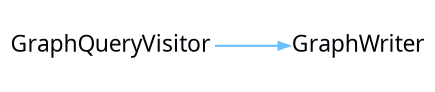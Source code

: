 digraph {
 rankdir = "LR"
 bgcolor = none;
 layout  = dot;
 edge [
   arrowsize = "0.5"
   color     = "#69BFFFFF"
 ]
 dI3Df2Z[
   shape    = none
   label    = "GraphQueryVisitor"
   margin   = "0.01"
   fontname = "Segoe UI"
   fontsize = "11"
   fontcolor= "#010509FF"
 ]
 doIDf2Z[
   shape    = none
   label    = "GraphWriter"
   margin   = "0.01"
   fontname = "Segoe UI"
   fontsize = "11"
   fontcolor= "#010509FF"
 ]
 dI3Df2Z->doIDf2Z
}
